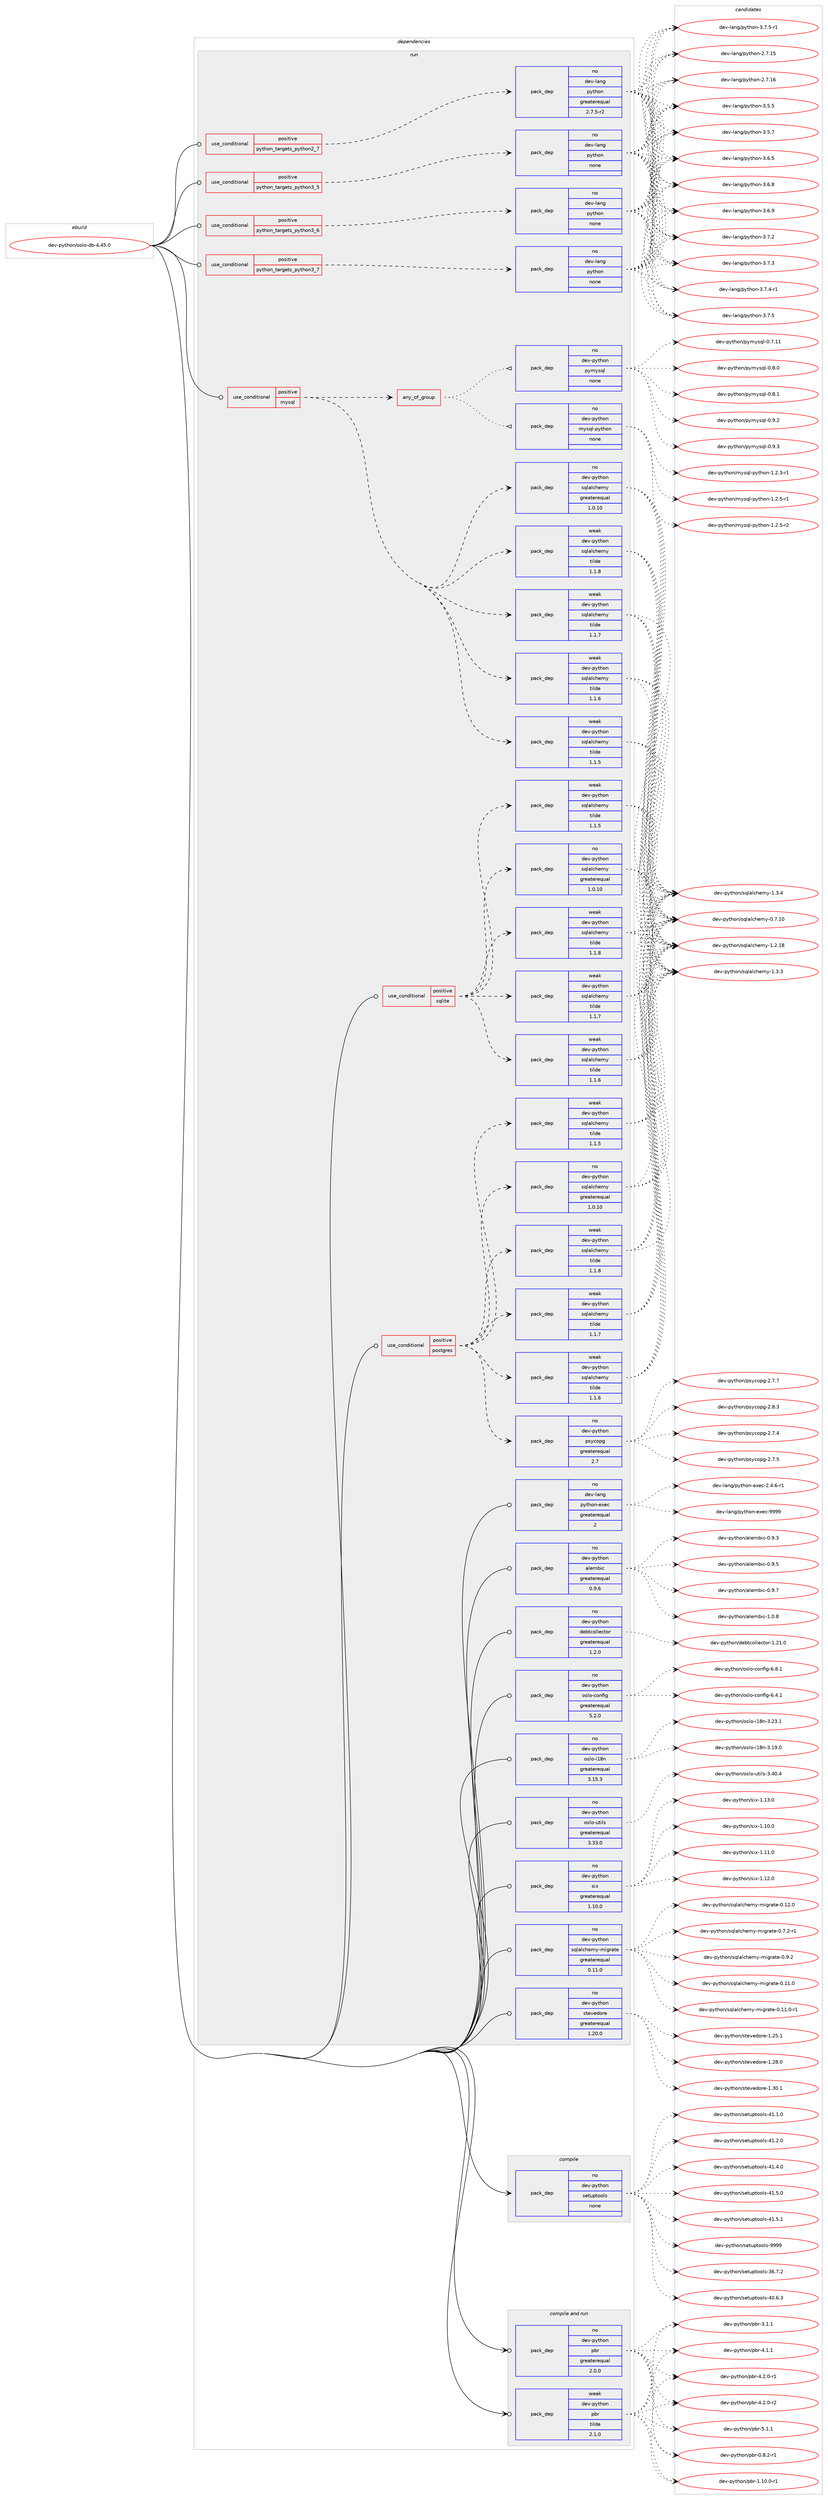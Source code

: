 digraph prolog {

# *************
# Graph options
# *************

newrank=true;
concentrate=true;
compound=true;
graph [rankdir=LR,fontname=Helvetica,fontsize=10,ranksep=1.5];#, ranksep=2.5, nodesep=0.2];
edge  [arrowhead=vee];
node  [fontname=Helvetica,fontsize=10];

# **********
# The ebuild
# **********

subgraph cluster_leftcol {
color=gray;
rank=same;
label=<<i>ebuild</i>>;
id [label="dev-python/oslo-db-4.45.0", color=red, width=4, href="../dev-python/oslo-db-4.45.0.svg"];
}

# ****************
# The dependencies
# ****************

subgraph cluster_midcol {
color=gray;
label=<<i>dependencies</i>>;
subgraph cluster_compile {
fillcolor="#eeeeee";
style=filled;
label=<<i>compile</i>>;
subgraph pack463279 {
dependency618850 [label=<<TABLE BORDER="0" CELLBORDER="1" CELLSPACING="0" CELLPADDING="4" WIDTH="220"><TR><TD ROWSPAN="6" CELLPADDING="30">pack_dep</TD></TR><TR><TD WIDTH="110">no</TD></TR><TR><TD>dev-python</TD></TR><TR><TD>setuptools</TD></TR><TR><TD>none</TD></TR><TR><TD></TD></TR></TABLE>>, shape=none, color=blue];
}
id:e -> dependency618850:w [weight=20,style="solid",arrowhead="vee"];
}
subgraph cluster_compileandrun {
fillcolor="#eeeeee";
style=filled;
label=<<i>compile and run</i>>;
subgraph pack463280 {
dependency618851 [label=<<TABLE BORDER="0" CELLBORDER="1" CELLSPACING="0" CELLPADDING="4" WIDTH="220"><TR><TD ROWSPAN="6" CELLPADDING="30">pack_dep</TD></TR><TR><TD WIDTH="110">no</TD></TR><TR><TD>dev-python</TD></TR><TR><TD>pbr</TD></TR><TR><TD>greaterequal</TD></TR><TR><TD>2.0.0</TD></TR></TABLE>>, shape=none, color=blue];
}
id:e -> dependency618851:w [weight=20,style="solid",arrowhead="odotvee"];
subgraph pack463281 {
dependency618852 [label=<<TABLE BORDER="0" CELLBORDER="1" CELLSPACING="0" CELLPADDING="4" WIDTH="220"><TR><TD ROWSPAN="6" CELLPADDING="30">pack_dep</TD></TR><TR><TD WIDTH="110">weak</TD></TR><TR><TD>dev-python</TD></TR><TR><TD>pbr</TD></TR><TR><TD>tilde</TD></TR><TR><TD>2.1.0</TD></TR></TABLE>>, shape=none, color=blue];
}
id:e -> dependency618852:w [weight=20,style="solid",arrowhead="odotvee"];
}
subgraph cluster_run {
fillcolor="#eeeeee";
style=filled;
label=<<i>run</i>>;
subgraph cond143762 {
dependency618853 [label=<<TABLE BORDER="0" CELLBORDER="1" CELLSPACING="0" CELLPADDING="4"><TR><TD ROWSPAN="3" CELLPADDING="10">use_conditional</TD></TR><TR><TD>positive</TD></TR><TR><TD>mysql</TD></TR></TABLE>>, shape=none, color=red];
subgraph any11436 {
dependency618854 [label=<<TABLE BORDER="0" CELLBORDER="1" CELLSPACING="0" CELLPADDING="4"><TR><TD CELLPADDING="10">any_of_group</TD></TR></TABLE>>, shape=none, color=red];subgraph pack463282 {
dependency618855 [label=<<TABLE BORDER="0" CELLBORDER="1" CELLSPACING="0" CELLPADDING="4" WIDTH="220"><TR><TD ROWSPAN="6" CELLPADDING="30">pack_dep</TD></TR><TR><TD WIDTH="110">no</TD></TR><TR><TD>dev-python</TD></TR><TR><TD>pymysql</TD></TR><TR><TD>none</TD></TR><TR><TD></TD></TR></TABLE>>, shape=none, color=blue];
}
dependency618854:e -> dependency618855:w [weight=20,style="dotted",arrowhead="oinv"];
subgraph pack463283 {
dependency618856 [label=<<TABLE BORDER="0" CELLBORDER="1" CELLSPACING="0" CELLPADDING="4" WIDTH="220"><TR><TD ROWSPAN="6" CELLPADDING="30">pack_dep</TD></TR><TR><TD WIDTH="110">no</TD></TR><TR><TD>dev-python</TD></TR><TR><TD>mysql-python</TD></TR><TR><TD>none</TD></TR><TR><TD></TD></TR></TABLE>>, shape=none, color=blue];
}
dependency618854:e -> dependency618856:w [weight=20,style="dotted",arrowhead="oinv"];
}
dependency618853:e -> dependency618854:w [weight=20,style="dashed",arrowhead="vee"];
subgraph pack463284 {
dependency618857 [label=<<TABLE BORDER="0" CELLBORDER="1" CELLSPACING="0" CELLPADDING="4" WIDTH="220"><TR><TD ROWSPAN="6" CELLPADDING="30">pack_dep</TD></TR><TR><TD WIDTH="110">no</TD></TR><TR><TD>dev-python</TD></TR><TR><TD>sqlalchemy</TD></TR><TR><TD>greaterequal</TD></TR><TR><TD>1.0.10</TD></TR></TABLE>>, shape=none, color=blue];
}
dependency618853:e -> dependency618857:w [weight=20,style="dashed",arrowhead="vee"];
subgraph pack463285 {
dependency618858 [label=<<TABLE BORDER="0" CELLBORDER="1" CELLSPACING="0" CELLPADDING="4" WIDTH="220"><TR><TD ROWSPAN="6" CELLPADDING="30">pack_dep</TD></TR><TR><TD WIDTH="110">weak</TD></TR><TR><TD>dev-python</TD></TR><TR><TD>sqlalchemy</TD></TR><TR><TD>tilde</TD></TR><TR><TD>1.1.5</TD></TR></TABLE>>, shape=none, color=blue];
}
dependency618853:e -> dependency618858:w [weight=20,style="dashed",arrowhead="vee"];
subgraph pack463286 {
dependency618859 [label=<<TABLE BORDER="0" CELLBORDER="1" CELLSPACING="0" CELLPADDING="4" WIDTH="220"><TR><TD ROWSPAN="6" CELLPADDING="30">pack_dep</TD></TR><TR><TD WIDTH="110">weak</TD></TR><TR><TD>dev-python</TD></TR><TR><TD>sqlalchemy</TD></TR><TR><TD>tilde</TD></TR><TR><TD>1.1.6</TD></TR></TABLE>>, shape=none, color=blue];
}
dependency618853:e -> dependency618859:w [weight=20,style="dashed",arrowhead="vee"];
subgraph pack463287 {
dependency618860 [label=<<TABLE BORDER="0" CELLBORDER="1" CELLSPACING="0" CELLPADDING="4" WIDTH="220"><TR><TD ROWSPAN="6" CELLPADDING="30">pack_dep</TD></TR><TR><TD WIDTH="110">weak</TD></TR><TR><TD>dev-python</TD></TR><TR><TD>sqlalchemy</TD></TR><TR><TD>tilde</TD></TR><TR><TD>1.1.7</TD></TR></TABLE>>, shape=none, color=blue];
}
dependency618853:e -> dependency618860:w [weight=20,style="dashed",arrowhead="vee"];
subgraph pack463288 {
dependency618861 [label=<<TABLE BORDER="0" CELLBORDER="1" CELLSPACING="0" CELLPADDING="4" WIDTH="220"><TR><TD ROWSPAN="6" CELLPADDING="30">pack_dep</TD></TR><TR><TD WIDTH="110">weak</TD></TR><TR><TD>dev-python</TD></TR><TR><TD>sqlalchemy</TD></TR><TR><TD>tilde</TD></TR><TR><TD>1.1.8</TD></TR></TABLE>>, shape=none, color=blue];
}
dependency618853:e -> dependency618861:w [weight=20,style="dashed",arrowhead="vee"];
}
id:e -> dependency618853:w [weight=20,style="solid",arrowhead="odot"];
subgraph cond143763 {
dependency618862 [label=<<TABLE BORDER="0" CELLBORDER="1" CELLSPACING="0" CELLPADDING="4"><TR><TD ROWSPAN="3" CELLPADDING="10">use_conditional</TD></TR><TR><TD>positive</TD></TR><TR><TD>postgres</TD></TR></TABLE>>, shape=none, color=red];
subgraph pack463289 {
dependency618863 [label=<<TABLE BORDER="0" CELLBORDER="1" CELLSPACING="0" CELLPADDING="4" WIDTH="220"><TR><TD ROWSPAN="6" CELLPADDING="30">pack_dep</TD></TR><TR><TD WIDTH="110">no</TD></TR><TR><TD>dev-python</TD></TR><TR><TD>psycopg</TD></TR><TR><TD>greaterequal</TD></TR><TR><TD>2.7</TD></TR></TABLE>>, shape=none, color=blue];
}
dependency618862:e -> dependency618863:w [weight=20,style="dashed",arrowhead="vee"];
subgraph pack463290 {
dependency618864 [label=<<TABLE BORDER="0" CELLBORDER="1" CELLSPACING="0" CELLPADDING="4" WIDTH="220"><TR><TD ROWSPAN="6" CELLPADDING="30">pack_dep</TD></TR><TR><TD WIDTH="110">no</TD></TR><TR><TD>dev-python</TD></TR><TR><TD>sqlalchemy</TD></TR><TR><TD>greaterequal</TD></TR><TR><TD>1.0.10</TD></TR></TABLE>>, shape=none, color=blue];
}
dependency618862:e -> dependency618864:w [weight=20,style="dashed",arrowhead="vee"];
subgraph pack463291 {
dependency618865 [label=<<TABLE BORDER="0" CELLBORDER="1" CELLSPACING="0" CELLPADDING="4" WIDTH="220"><TR><TD ROWSPAN="6" CELLPADDING="30">pack_dep</TD></TR><TR><TD WIDTH="110">weak</TD></TR><TR><TD>dev-python</TD></TR><TR><TD>sqlalchemy</TD></TR><TR><TD>tilde</TD></TR><TR><TD>1.1.5</TD></TR></TABLE>>, shape=none, color=blue];
}
dependency618862:e -> dependency618865:w [weight=20,style="dashed",arrowhead="vee"];
subgraph pack463292 {
dependency618866 [label=<<TABLE BORDER="0" CELLBORDER="1" CELLSPACING="0" CELLPADDING="4" WIDTH="220"><TR><TD ROWSPAN="6" CELLPADDING="30">pack_dep</TD></TR><TR><TD WIDTH="110">weak</TD></TR><TR><TD>dev-python</TD></TR><TR><TD>sqlalchemy</TD></TR><TR><TD>tilde</TD></TR><TR><TD>1.1.6</TD></TR></TABLE>>, shape=none, color=blue];
}
dependency618862:e -> dependency618866:w [weight=20,style="dashed",arrowhead="vee"];
subgraph pack463293 {
dependency618867 [label=<<TABLE BORDER="0" CELLBORDER="1" CELLSPACING="0" CELLPADDING="4" WIDTH="220"><TR><TD ROWSPAN="6" CELLPADDING="30">pack_dep</TD></TR><TR><TD WIDTH="110">weak</TD></TR><TR><TD>dev-python</TD></TR><TR><TD>sqlalchemy</TD></TR><TR><TD>tilde</TD></TR><TR><TD>1.1.7</TD></TR></TABLE>>, shape=none, color=blue];
}
dependency618862:e -> dependency618867:w [weight=20,style="dashed",arrowhead="vee"];
subgraph pack463294 {
dependency618868 [label=<<TABLE BORDER="0" CELLBORDER="1" CELLSPACING="0" CELLPADDING="4" WIDTH="220"><TR><TD ROWSPAN="6" CELLPADDING="30">pack_dep</TD></TR><TR><TD WIDTH="110">weak</TD></TR><TR><TD>dev-python</TD></TR><TR><TD>sqlalchemy</TD></TR><TR><TD>tilde</TD></TR><TR><TD>1.1.8</TD></TR></TABLE>>, shape=none, color=blue];
}
dependency618862:e -> dependency618868:w [weight=20,style="dashed",arrowhead="vee"];
}
id:e -> dependency618862:w [weight=20,style="solid",arrowhead="odot"];
subgraph cond143764 {
dependency618869 [label=<<TABLE BORDER="0" CELLBORDER="1" CELLSPACING="0" CELLPADDING="4"><TR><TD ROWSPAN="3" CELLPADDING="10">use_conditional</TD></TR><TR><TD>positive</TD></TR><TR><TD>python_targets_python2_7</TD></TR></TABLE>>, shape=none, color=red];
subgraph pack463295 {
dependency618870 [label=<<TABLE BORDER="0" CELLBORDER="1" CELLSPACING="0" CELLPADDING="4" WIDTH="220"><TR><TD ROWSPAN="6" CELLPADDING="30">pack_dep</TD></TR><TR><TD WIDTH="110">no</TD></TR><TR><TD>dev-lang</TD></TR><TR><TD>python</TD></TR><TR><TD>greaterequal</TD></TR><TR><TD>2.7.5-r2</TD></TR></TABLE>>, shape=none, color=blue];
}
dependency618869:e -> dependency618870:w [weight=20,style="dashed",arrowhead="vee"];
}
id:e -> dependency618869:w [weight=20,style="solid",arrowhead="odot"];
subgraph cond143765 {
dependency618871 [label=<<TABLE BORDER="0" CELLBORDER="1" CELLSPACING="0" CELLPADDING="4"><TR><TD ROWSPAN="3" CELLPADDING="10">use_conditional</TD></TR><TR><TD>positive</TD></TR><TR><TD>python_targets_python3_5</TD></TR></TABLE>>, shape=none, color=red];
subgraph pack463296 {
dependency618872 [label=<<TABLE BORDER="0" CELLBORDER="1" CELLSPACING="0" CELLPADDING="4" WIDTH="220"><TR><TD ROWSPAN="6" CELLPADDING="30">pack_dep</TD></TR><TR><TD WIDTH="110">no</TD></TR><TR><TD>dev-lang</TD></TR><TR><TD>python</TD></TR><TR><TD>none</TD></TR><TR><TD></TD></TR></TABLE>>, shape=none, color=blue];
}
dependency618871:e -> dependency618872:w [weight=20,style="dashed",arrowhead="vee"];
}
id:e -> dependency618871:w [weight=20,style="solid",arrowhead="odot"];
subgraph cond143766 {
dependency618873 [label=<<TABLE BORDER="0" CELLBORDER="1" CELLSPACING="0" CELLPADDING="4"><TR><TD ROWSPAN="3" CELLPADDING="10">use_conditional</TD></TR><TR><TD>positive</TD></TR><TR><TD>python_targets_python3_6</TD></TR></TABLE>>, shape=none, color=red];
subgraph pack463297 {
dependency618874 [label=<<TABLE BORDER="0" CELLBORDER="1" CELLSPACING="0" CELLPADDING="4" WIDTH="220"><TR><TD ROWSPAN="6" CELLPADDING="30">pack_dep</TD></TR><TR><TD WIDTH="110">no</TD></TR><TR><TD>dev-lang</TD></TR><TR><TD>python</TD></TR><TR><TD>none</TD></TR><TR><TD></TD></TR></TABLE>>, shape=none, color=blue];
}
dependency618873:e -> dependency618874:w [weight=20,style="dashed",arrowhead="vee"];
}
id:e -> dependency618873:w [weight=20,style="solid",arrowhead="odot"];
subgraph cond143767 {
dependency618875 [label=<<TABLE BORDER="0" CELLBORDER="1" CELLSPACING="0" CELLPADDING="4"><TR><TD ROWSPAN="3" CELLPADDING="10">use_conditional</TD></TR><TR><TD>positive</TD></TR><TR><TD>python_targets_python3_7</TD></TR></TABLE>>, shape=none, color=red];
subgraph pack463298 {
dependency618876 [label=<<TABLE BORDER="0" CELLBORDER="1" CELLSPACING="0" CELLPADDING="4" WIDTH="220"><TR><TD ROWSPAN="6" CELLPADDING="30">pack_dep</TD></TR><TR><TD WIDTH="110">no</TD></TR><TR><TD>dev-lang</TD></TR><TR><TD>python</TD></TR><TR><TD>none</TD></TR><TR><TD></TD></TR></TABLE>>, shape=none, color=blue];
}
dependency618875:e -> dependency618876:w [weight=20,style="dashed",arrowhead="vee"];
}
id:e -> dependency618875:w [weight=20,style="solid",arrowhead="odot"];
subgraph cond143768 {
dependency618877 [label=<<TABLE BORDER="0" CELLBORDER="1" CELLSPACING="0" CELLPADDING="4"><TR><TD ROWSPAN="3" CELLPADDING="10">use_conditional</TD></TR><TR><TD>positive</TD></TR><TR><TD>sqlite</TD></TR></TABLE>>, shape=none, color=red];
subgraph pack463299 {
dependency618878 [label=<<TABLE BORDER="0" CELLBORDER="1" CELLSPACING="0" CELLPADDING="4" WIDTH="220"><TR><TD ROWSPAN="6" CELLPADDING="30">pack_dep</TD></TR><TR><TD WIDTH="110">no</TD></TR><TR><TD>dev-python</TD></TR><TR><TD>sqlalchemy</TD></TR><TR><TD>greaterequal</TD></TR><TR><TD>1.0.10</TD></TR></TABLE>>, shape=none, color=blue];
}
dependency618877:e -> dependency618878:w [weight=20,style="dashed",arrowhead="vee"];
subgraph pack463300 {
dependency618879 [label=<<TABLE BORDER="0" CELLBORDER="1" CELLSPACING="0" CELLPADDING="4" WIDTH="220"><TR><TD ROWSPAN="6" CELLPADDING="30">pack_dep</TD></TR><TR><TD WIDTH="110">weak</TD></TR><TR><TD>dev-python</TD></TR><TR><TD>sqlalchemy</TD></TR><TR><TD>tilde</TD></TR><TR><TD>1.1.5</TD></TR></TABLE>>, shape=none, color=blue];
}
dependency618877:e -> dependency618879:w [weight=20,style="dashed",arrowhead="vee"];
subgraph pack463301 {
dependency618880 [label=<<TABLE BORDER="0" CELLBORDER="1" CELLSPACING="0" CELLPADDING="4" WIDTH="220"><TR><TD ROWSPAN="6" CELLPADDING="30">pack_dep</TD></TR><TR><TD WIDTH="110">weak</TD></TR><TR><TD>dev-python</TD></TR><TR><TD>sqlalchemy</TD></TR><TR><TD>tilde</TD></TR><TR><TD>1.1.6</TD></TR></TABLE>>, shape=none, color=blue];
}
dependency618877:e -> dependency618880:w [weight=20,style="dashed",arrowhead="vee"];
subgraph pack463302 {
dependency618881 [label=<<TABLE BORDER="0" CELLBORDER="1" CELLSPACING="0" CELLPADDING="4" WIDTH="220"><TR><TD ROWSPAN="6" CELLPADDING="30">pack_dep</TD></TR><TR><TD WIDTH="110">weak</TD></TR><TR><TD>dev-python</TD></TR><TR><TD>sqlalchemy</TD></TR><TR><TD>tilde</TD></TR><TR><TD>1.1.7</TD></TR></TABLE>>, shape=none, color=blue];
}
dependency618877:e -> dependency618881:w [weight=20,style="dashed",arrowhead="vee"];
subgraph pack463303 {
dependency618882 [label=<<TABLE BORDER="0" CELLBORDER="1" CELLSPACING="0" CELLPADDING="4" WIDTH="220"><TR><TD ROWSPAN="6" CELLPADDING="30">pack_dep</TD></TR><TR><TD WIDTH="110">weak</TD></TR><TR><TD>dev-python</TD></TR><TR><TD>sqlalchemy</TD></TR><TR><TD>tilde</TD></TR><TR><TD>1.1.8</TD></TR></TABLE>>, shape=none, color=blue];
}
dependency618877:e -> dependency618882:w [weight=20,style="dashed",arrowhead="vee"];
}
id:e -> dependency618877:w [weight=20,style="solid",arrowhead="odot"];
subgraph pack463304 {
dependency618883 [label=<<TABLE BORDER="0" CELLBORDER="1" CELLSPACING="0" CELLPADDING="4" WIDTH="220"><TR><TD ROWSPAN="6" CELLPADDING="30">pack_dep</TD></TR><TR><TD WIDTH="110">no</TD></TR><TR><TD>dev-lang</TD></TR><TR><TD>python-exec</TD></TR><TR><TD>greaterequal</TD></TR><TR><TD>2</TD></TR></TABLE>>, shape=none, color=blue];
}
id:e -> dependency618883:w [weight=20,style="solid",arrowhead="odot"];
subgraph pack463305 {
dependency618884 [label=<<TABLE BORDER="0" CELLBORDER="1" CELLSPACING="0" CELLPADDING="4" WIDTH="220"><TR><TD ROWSPAN="6" CELLPADDING="30">pack_dep</TD></TR><TR><TD WIDTH="110">no</TD></TR><TR><TD>dev-python</TD></TR><TR><TD>alembic</TD></TR><TR><TD>greaterequal</TD></TR><TR><TD>0.9.6</TD></TR></TABLE>>, shape=none, color=blue];
}
id:e -> dependency618884:w [weight=20,style="solid",arrowhead="odot"];
subgraph pack463306 {
dependency618885 [label=<<TABLE BORDER="0" CELLBORDER="1" CELLSPACING="0" CELLPADDING="4" WIDTH="220"><TR><TD ROWSPAN="6" CELLPADDING="30">pack_dep</TD></TR><TR><TD WIDTH="110">no</TD></TR><TR><TD>dev-python</TD></TR><TR><TD>debtcollector</TD></TR><TR><TD>greaterequal</TD></TR><TR><TD>1.2.0</TD></TR></TABLE>>, shape=none, color=blue];
}
id:e -> dependency618885:w [weight=20,style="solid",arrowhead="odot"];
subgraph pack463307 {
dependency618886 [label=<<TABLE BORDER="0" CELLBORDER="1" CELLSPACING="0" CELLPADDING="4" WIDTH="220"><TR><TD ROWSPAN="6" CELLPADDING="30">pack_dep</TD></TR><TR><TD WIDTH="110">no</TD></TR><TR><TD>dev-python</TD></TR><TR><TD>oslo-config</TD></TR><TR><TD>greaterequal</TD></TR><TR><TD>5.2.0</TD></TR></TABLE>>, shape=none, color=blue];
}
id:e -> dependency618886:w [weight=20,style="solid",arrowhead="odot"];
subgraph pack463308 {
dependency618887 [label=<<TABLE BORDER="0" CELLBORDER="1" CELLSPACING="0" CELLPADDING="4" WIDTH="220"><TR><TD ROWSPAN="6" CELLPADDING="30">pack_dep</TD></TR><TR><TD WIDTH="110">no</TD></TR><TR><TD>dev-python</TD></TR><TR><TD>oslo-i18n</TD></TR><TR><TD>greaterequal</TD></TR><TR><TD>3.15.3</TD></TR></TABLE>>, shape=none, color=blue];
}
id:e -> dependency618887:w [weight=20,style="solid",arrowhead="odot"];
subgraph pack463309 {
dependency618888 [label=<<TABLE BORDER="0" CELLBORDER="1" CELLSPACING="0" CELLPADDING="4" WIDTH="220"><TR><TD ROWSPAN="6" CELLPADDING="30">pack_dep</TD></TR><TR><TD WIDTH="110">no</TD></TR><TR><TD>dev-python</TD></TR><TR><TD>oslo-utils</TD></TR><TR><TD>greaterequal</TD></TR><TR><TD>3.33.0</TD></TR></TABLE>>, shape=none, color=blue];
}
id:e -> dependency618888:w [weight=20,style="solid",arrowhead="odot"];
subgraph pack463310 {
dependency618889 [label=<<TABLE BORDER="0" CELLBORDER="1" CELLSPACING="0" CELLPADDING="4" WIDTH="220"><TR><TD ROWSPAN="6" CELLPADDING="30">pack_dep</TD></TR><TR><TD WIDTH="110">no</TD></TR><TR><TD>dev-python</TD></TR><TR><TD>six</TD></TR><TR><TD>greaterequal</TD></TR><TR><TD>1.10.0</TD></TR></TABLE>>, shape=none, color=blue];
}
id:e -> dependency618889:w [weight=20,style="solid",arrowhead="odot"];
subgraph pack463311 {
dependency618890 [label=<<TABLE BORDER="0" CELLBORDER="1" CELLSPACING="0" CELLPADDING="4" WIDTH="220"><TR><TD ROWSPAN="6" CELLPADDING="30">pack_dep</TD></TR><TR><TD WIDTH="110">no</TD></TR><TR><TD>dev-python</TD></TR><TR><TD>sqlalchemy-migrate</TD></TR><TR><TD>greaterequal</TD></TR><TR><TD>0.11.0</TD></TR></TABLE>>, shape=none, color=blue];
}
id:e -> dependency618890:w [weight=20,style="solid",arrowhead="odot"];
subgraph pack463312 {
dependency618891 [label=<<TABLE BORDER="0" CELLBORDER="1" CELLSPACING="0" CELLPADDING="4" WIDTH="220"><TR><TD ROWSPAN="6" CELLPADDING="30">pack_dep</TD></TR><TR><TD WIDTH="110">no</TD></TR><TR><TD>dev-python</TD></TR><TR><TD>stevedore</TD></TR><TR><TD>greaterequal</TD></TR><TR><TD>1.20.0</TD></TR></TABLE>>, shape=none, color=blue];
}
id:e -> dependency618891:w [weight=20,style="solid",arrowhead="odot"];
}
}

# **************
# The candidates
# **************

subgraph cluster_choices {
rank=same;
color=gray;
label=<<i>candidates</i>>;

subgraph choice463279 {
color=black;
nodesep=1;
choice100101118451121211161041111104711510111611711211611111110811545515446554650 [label="dev-python/setuptools-36.7.2", color=red, width=4,href="../dev-python/setuptools-36.7.2.svg"];
choice100101118451121211161041111104711510111611711211611111110811545524846544651 [label="dev-python/setuptools-40.6.3", color=red, width=4,href="../dev-python/setuptools-40.6.3.svg"];
choice100101118451121211161041111104711510111611711211611111110811545524946494648 [label="dev-python/setuptools-41.1.0", color=red, width=4,href="../dev-python/setuptools-41.1.0.svg"];
choice100101118451121211161041111104711510111611711211611111110811545524946504648 [label="dev-python/setuptools-41.2.0", color=red, width=4,href="../dev-python/setuptools-41.2.0.svg"];
choice100101118451121211161041111104711510111611711211611111110811545524946524648 [label="dev-python/setuptools-41.4.0", color=red, width=4,href="../dev-python/setuptools-41.4.0.svg"];
choice100101118451121211161041111104711510111611711211611111110811545524946534648 [label="dev-python/setuptools-41.5.0", color=red, width=4,href="../dev-python/setuptools-41.5.0.svg"];
choice100101118451121211161041111104711510111611711211611111110811545524946534649 [label="dev-python/setuptools-41.5.1", color=red, width=4,href="../dev-python/setuptools-41.5.1.svg"];
choice10010111845112121116104111110471151011161171121161111111081154557575757 [label="dev-python/setuptools-9999", color=red, width=4,href="../dev-python/setuptools-9999.svg"];
dependency618850:e -> choice100101118451121211161041111104711510111611711211611111110811545515446554650:w [style=dotted,weight="100"];
dependency618850:e -> choice100101118451121211161041111104711510111611711211611111110811545524846544651:w [style=dotted,weight="100"];
dependency618850:e -> choice100101118451121211161041111104711510111611711211611111110811545524946494648:w [style=dotted,weight="100"];
dependency618850:e -> choice100101118451121211161041111104711510111611711211611111110811545524946504648:w [style=dotted,weight="100"];
dependency618850:e -> choice100101118451121211161041111104711510111611711211611111110811545524946524648:w [style=dotted,weight="100"];
dependency618850:e -> choice100101118451121211161041111104711510111611711211611111110811545524946534648:w [style=dotted,weight="100"];
dependency618850:e -> choice100101118451121211161041111104711510111611711211611111110811545524946534649:w [style=dotted,weight="100"];
dependency618850:e -> choice10010111845112121116104111110471151011161171121161111111081154557575757:w [style=dotted,weight="100"];
}
subgraph choice463280 {
color=black;
nodesep=1;
choice1001011184511212111610411111047112981144548465646504511449 [label="dev-python/pbr-0.8.2-r1", color=red, width=4,href="../dev-python/pbr-0.8.2-r1.svg"];
choice100101118451121211161041111104711298114454946494846484511449 [label="dev-python/pbr-1.10.0-r1", color=red, width=4,href="../dev-python/pbr-1.10.0-r1.svg"];
choice100101118451121211161041111104711298114455146494649 [label="dev-python/pbr-3.1.1", color=red, width=4,href="../dev-python/pbr-3.1.1.svg"];
choice100101118451121211161041111104711298114455246494649 [label="dev-python/pbr-4.1.1", color=red, width=4,href="../dev-python/pbr-4.1.1.svg"];
choice1001011184511212111610411111047112981144552465046484511449 [label="dev-python/pbr-4.2.0-r1", color=red, width=4,href="../dev-python/pbr-4.2.0-r1.svg"];
choice1001011184511212111610411111047112981144552465046484511450 [label="dev-python/pbr-4.2.0-r2", color=red, width=4,href="../dev-python/pbr-4.2.0-r2.svg"];
choice100101118451121211161041111104711298114455346494649 [label="dev-python/pbr-5.1.1", color=red, width=4,href="../dev-python/pbr-5.1.1.svg"];
dependency618851:e -> choice1001011184511212111610411111047112981144548465646504511449:w [style=dotted,weight="100"];
dependency618851:e -> choice100101118451121211161041111104711298114454946494846484511449:w [style=dotted,weight="100"];
dependency618851:e -> choice100101118451121211161041111104711298114455146494649:w [style=dotted,weight="100"];
dependency618851:e -> choice100101118451121211161041111104711298114455246494649:w [style=dotted,weight="100"];
dependency618851:e -> choice1001011184511212111610411111047112981144552465046484511449:w [style=dotted,weight="100"];
dependency618851:e -> choice1001011184511212111610411111047112981144552465046484511450:w [style=dotted,weight="100"];
dependency618851:e -> choice100101118451121211161041111104711298114455346494649:w [style=dotted,weight="100"];
}
subgraph choice463281 {
color=black;
nodesep=1;
choice1001011184511212111610411111047112981144548465646504511449 [label="dev-python/pbr-0.8.2-r1", color=red, width=4,href="../dev-python/pbr-0.8.2-r1.svg"];
choice100101118451121211161041111104711298114454946494846484511449 [label="dev-python/pbr-1.10.0-r1", color=red, width=4,href="../dev-python/pbr-1.10.0-r1.svg"];
choice100101118451121211161041111104711298114455146494649 [label="dev-python/pbr-3.1.1", color=red, width=4,href="../dev-python/pbr-3.1.1.svg"];
choice100101118451121211161041111104711298114455246494649 [label="dev-python/pbr-4.1.1", color=red, width=4,href="../dev-python/pbr-4.1.1.svg"];
choice1001011184511212111610411111047112981144552465046484511449 [label="dev-python/pbr-4.2.0-r1", color=red, width=4,href="../dev-python/pbr-4.2.0-r1.svg"];
choice1001011184511212111610411111047112981144552465046484511450 [label="dev-python/pbr-4.2.0-r2", color=red, width=4,href="../dev-python/pbr-4.2.0-r2.svg"];
choice100101118451121211161041111104711298114455346494649 [label="dev-python/pbr-5.1.1", color=red, width=4,href="../dev-python/pbr-5.1.1.svg"];
dependency618852:e -> choice1001011184511212111610411111047112981144548465646504511449:w [style=dotted,weight="100"];
dependency618852:e -> choice100101118451121211161041111104711298114454946494846484511449:w [style=dotted,weight="100"];
dependency618852:e -> choice100101118451121211161041111104711298114455146494649:w [style=dotted,weight="100"];
dependency618852:e -> choice100101118451121211161041111104711298114455246494649:w [style=dotted,weight="100"];
dependency618852:e -> choice1001011184511212111610411111047112981144552465046484511449:w [style=dotted,weight="100"];
dependency618852:e -> choice1001011184511212111610411111047112981144552465046484511450:w [style=dotted,weight="100"];
dependency618852:e -> choice100101118451121211161041111104711298114455346494649:w [style=dotted,weight="100"];
}
subgraph choice463282 {
color=black;
nodesep=1;
choice100101118451121211161041111104711212110912111511310845484655464949 [label="dev-python/pymysql-0.7.11", color=red, width=4,href="../dev-python/pymysql-0.7.11.svg"];
choice1001011184511212111610411111047112121109121115113108454846564648 [label="dev-python/pymysql-0.8.0", color=red, width=4,href="../dev-python/pymysql-0.8.0.svg"];
choice1001011184511212111610411111047112121109121115113108454846564649 [label="dev-python/pymysql-0.8.1", color=red, width=4,href="../dev-python/pymysql-0.8.1.svg"];
choice1001011184511212111610411111047112121109121115113108454846574650 [label="dev-python/pymysql-0.9.2", color=red, width=4,href="../dev-python/pymysql-0.9.2.svg"];
choice1001011184511212111610411111047112121109121115113108454846574651 [label="dev-python/pymysql-0.9.3", color=red, width=4,href="../dev-python/pymysql-0.9.3.svg"];
dependency618855:e -> choice100101118451121211161041111104711212110912111511310845484655464949:w [style=dotted,weight="100"];
dependency618855:e -> choice1001011184511212111610411111047112121109121115113108454846564648:w [style=dotted,weight="100"];
dependency618855:e -> choice1001011184511212111610411111047112121109121115113108454846564649:w [style=dotted,weight="100"];
dependency618855:e -> choice1001011184511212111610411111047112121109121115113108454846574650:w [style=dotted,weight="100"];
dependency618855:e -> choice1001011184511212111610411111047112121109121115113108454846574651:w [style=dotted,weight="100"];
}
subgraph choice463283 {
color=black;
nodesep=1;
choice1001011184511212111610411111047109121115113108451121211161041111104549465046514511449 [label="dev-python/mysql-python-1.2.3-r1", color=red, width=4,href="../dev-python/mysql-python-1.2.3-r1.svg"];
choice1001011184511212111610411111047109121115113108451121211161041111104549465046534511449 [label="dev-python/mysql-python-1.2.5-r1", color=red, width=4,href="../dev-python/mysql-python-1.2.5-r1.svg"];
choice1001011184511212111610411111047109121115113108451121211161041111104549465046534511450 [label="dev-python/mysql-python-1.2.5-r2", color=red, width=4,href="../dev-python/mysql-python-1.2.5-r2.svg"];
dependency618856:e -> choice1001011184511212111610411111047109121115113108451121211161041111104549465046514511449:w [style=dotted,weight="100"];
dependency618856:e -> choice1001011184511212111610411111047109121115113108451121211161041111104549465046534511449:w [style=dotted,weight="100"];
dependency618856:e -> choice1001011184511212111610411111047109121115113108451121211161041111104549465046534511450:w [style=dotted,weight="100"];
}
subgraph choice463284 {
color=black;
nodesep=1;
choice1001011184511212111610411111047115113108971089910410110912145484655464948 [label="dev-python/sqlalchemy-0.7.10", color=red, width=4,href="../dev-python/sqlalchemy-0.7.10.svg"];
choice1001011184511212111610411111047115113108971089910410110912145494650464956 [label="dev-python/sqlalchemy-1.2.18", color=red, width=4,href="../dev-python/sqlalchemy-1.2.18.svg"];
choice10010111845112121116104111110471151131089710899104101109121454946514651 [label="dev-python/sqlalchemy-1.3.3", color=red, width=4,href="../dev-python/sqlalchemy-1.3.3.svg"];
choice10010111845112121116104111110471151131089710899104101109121454946514652 [label="dev-python/sqlalchemy-1.3.4", color=red, width=4,href="../dev-python/sqlalchemy-1.3.4.svg"];
dependency618857:e -> choice1001011184511212111610411111047115113108971089910410110912145484655464948:w [style=dotted,weight="100"];
dependency618857:e -> choice1001011184511212111610411111047115113108971089910410110912145494650464956:w [style=dotted,weight="100"];
dependency618857:e -> choice10010111845112121116104111110471151131089710899104101109121454946514651:w [style=dotted,weight="100"];
dependency618857:e -> choice10010111845112121116104111110471151131089710899104101109121454946514652:w [style=dotted,weight="100"];
}
subgraph choice463285 {
color=black;
nodesep=1;
choice1001011184511212111610411111047115113108971089910410110912145484655464948 [label="dev-python/sqlalchemy-0.7.10", color=red, width=4,href="../dev-python/sqlalchemy-0.7.10.svg"];
choice1001011184511212111610411111047115113108971089910410110912145494650464956 [label="dev-python/sqlalchemy-1.2.18", color=red, width=4,href="../dev-python/sqlalchemy-1.2.18.svg"];
choice10010111845112121116104111110471151131089710899104101109121454946514651 [label="dev-python/sqlalchemy-1.3.3", color=red, width=4,href="../dev-python/sqlalchemy-1.3.3.svg"];
choice10010111845112121116104111110471151131089710899104101109121454946514652 [label="dev-python/sqlalchemy-1.3.4", color=red, width=4,href="../dev-python/sqlalchemy-1.3.4.svg"];
dependency618858:e -> choice1001011184511212111610411111047115113108971089910410110912145484655464948:w [style=dotted,weight="100"];
dependency618858:e -> choice1001011184511212111610411111047115113108971089910410110912145494650464956:w [style=dotted,weight="100"];
dependency618858:e -> choice10010111845112121116104111110471151131089710899104101109121454946514651:w [style=dotted,weight="100"];
dependency618858:e -> choice10010111845112121116104111110471151131089710899104101109121454946514652:w [style=dotted,weight="100"];
}
subgraph choice463286 {
color=black;
nodesep=1;
choice1001011184511212111610411111047115113108971089910410110912145484655464948 [label="dev-python/sqlalchemy-0.7.10", color=red, width=4,href="../dev-python/sqlalchemy-0.7.10.svg"];
choice1001011184511212111610411111047115113108971089910410110912145494650464956 [label="dev-python/sqlalchemy-1.2.18", color=red, width=4,href="../dev-python/sqlalchemy-1.2.18.svg"];
choice10010111845112121116104111110471151131089710899104101109121454946514651 [label="dev-python/sqlalchemy-1.3.3", color=red, width=4,href="../dev-python/sqlalchemy-1.3.3.svg"];
choice10010111845112121116104111110471151131089710899104101109121454946514652 [label="dev-python/sqlalchemy-1.3.4", color=red, width=4,href="../dev-python/sqlalchemy-1.3.4.svg"];
dependency618859:e -> choice1001011184511212111610411111047115113108971089910410110912145484655464948:w [style=dotted,weight="100"];
dependency618859:e -> choice1001011184511212111610411111047115113108971089910410110912145494650464956:w [style=dotted,weight="100"];
dependency618859:e -> choice10010111845112121116104111110471151131089710899104101109121454946514651:w [style=dotted,weight="100"];
dependency618859:e -> choice10010111845112121116104111110471151131089710899104101109121454946514652:w [style=dotted,weight="100"];
}
subgraph choice463287 {
color=black;
nodesep=1;
choice1001011184511212111610411111047115113108971089910410110912145484655464948 [label="dev-python/sqlalchemy-0.7.10", color=red, width=4,href="../dev-python/sqlalchemy-0.7.10.svg"];
choice1001011184511212111610411111047115113108971089910410110912145494650464956 [label="dev-python/sqlalchemy-1.2.18", color=red, width=4,href="../dev-python/sqlalchemy-1.2.18.svg"];
choice10010111845112121116104111110471151131089710899104101109121454946514651 [label="dev-python/sqlalchemy-1.3.3", color=red, width=4,href="../dev-python/sqlalchemy-1.3.3.svg"];
choice10010111845112121116104111110471151131089710899104101109121454946514652 [label="dev-python/sqlalchemy-1.3.4", color=red, width=4,href="../dev-python/sqlalchemy-1.3.4.svg"];
dependency618860:e -> choice1001011184511212111610411111047115113108971089910410110912145484655464948:w [style=dotted,weight="100"];
dependency618860:e -> choice1001011184511212111610411111047115113108971089910410110912145494650464956:w [style=dotted,weight="100"];
dependency618860:e -> choice10010111845112121116104111110471151131089710899104101109121454946514651:w [style=dotted,weight="100"];
dependency618860:e -> choice10010111845112121116104111110471151131089710899104101109121454946514652:w [style=dotted,weight="100"];
}
subgraph choice463288 {
color=black;
nodesep=1;
choice1001011184511212111610411111047115113108971089910410110912145484655464948 [label="dev-python/sqlalchemy-0.7.10", color=red, width=4,href="../dev-python/sqlalchemy-0.7.10.svg"];
choice1001011184511212111610411111047115113108971089910410110912145494650464956 [label="dev-python/sqlalchemy-1.2.18", color=red, width=4,href="../dev-python/sqlalchemy-1.2.18.svg"];
choice10010111845112121116104111110471151131089710899104101109121454946514651 [label="dev-python/sqlalchemy-1.3.3", color=red, width=4,href="../dev-python/sqlalchemy-1.3.3.svg"];
choice10010111845112121116104111110471151131089710899104101109121454946514652 [label="dev-python/sqlalchemy-1.3.4", color=red, width=4,href="../dev-python/sqlalchemy-1.3.4.svg"];
dependency618861:e -> choice1001011184511212111610411111047115113108971089910410110912145484655464948:w [style=dotted,weight="100"];
dependency618861:e -> choice1001011184511212111610411111047115113108971089910410110912145494650464956:w [style=dotted,weight="100"];
dependency618861:e -> choice10010111845112121116104111110471151131089710899104101109121454946514651:w [style=dotted,weight="100"];
dependency618861:e -> choice10010111845112121116104111110471151131089710899104101109121454946514652:w [style=dotted,weight="100"];
}
subgraph choice463289 {
color=black;
nodesep=1;
choice100101118451121211161041111104711211512199111112103455046554652 [label="dev-python/psycopg-2.7.4", color=red, width=4,href="../dev-python/psycopg-2.7.4.svg"];
choice100101118451121211161041111104711211512199111112103455046554653 [label="dev-python/psycopg-2.7.5", color=red, width=4,href="../dev-python/psycopg-2.7.5.svg"];
choice100101118451121211161041111104711211512199111112103455046554655 [label="dev-python/psycopg-2.7.7", color=red, width=4,href="../dev-python/psycopg-2.7.7.svg"];
choice100101118451121211161041111104711211512199111112103455046564651 [label="dev-python/psycopg-2.8.3", color=red, width=4,href="../dev-python/psycopg-2.8.3.svg"];
dependency618863:e -> choice100101118451121211161041111104711211512199111112103455046554652:w [style=dotted,weight="100"];
dependency618863:e -> choice100101118451121211161041111104711211512199111112103455046554653:w [style=dotted,weight="100"];
dependency618863:e -> choice100101118451121211161041111104711211512199111112103455046554655:w [style=dotted,weight="100"];
dependency618863:e -> choice100101118451121211161041111104711211512199111112103455046564651:w [style=dotted,weight="100"];
}
subgraph choice463290 {
color=black;
nodesep=1;
choice1001011184511212111610411111047115113108971089910410110912145484655464948 [label="dev-python/sqlalchemy-0.7.10", color=red, width=4,href="../dev-python/sqlalchemy-0.7.10.svg"];
choice1001011184511212111610411111047115113108971089910410110912145494650464956 [label="dev-python/sqlalchemy-1.2.18", color=red, width=4,href="../dev-python/sqlalchemy-1.2.18.svg"];
choice10010111845112121116104111110471151131089710899104101109121454946514651 [label="dev-python/sqlalchemy-1.3.3", color=red, width=4,href="../dev-python/sqlalchemy-1.3.3.svg"];
choice10010111845112121116104111110471151131089710899104101109121454946514652 [label="dev-python/sqlalchemy-1.3.4", color=red, width=4,href="../dev-python/sqlalchemy-1.3.4.svg"];
dependency618864:e -> choice1001011184511212111610411111047115113108971089910410110912145484655464948:w [style=dotted,weight="100"];
dependency618864:e -> choice1001011184511212111610411111047115113108971089910410110912145494650464956:w [style=dotted,weight="100"];
dependency618864:e -> choice10010111845112121116104111110471151131089710899104101109121454946514651:w [style=dotted,weight="100"];
dependency618864:e -> choice10010111845112121116104111110471151131089710899104101109121454946514652:w [style=dotted,weight="100"];
}
subgraph choice463291 {
color=black;
nodesep=1;
choice1001011184511212111610411111047115113108971089910410110912145484655464948 [label="dev-python/sqlalchemy-0.7.10", color=red, width=4,href="../dev-python/sqlalchemy-0.7.10.svg"];
choice1001011184511212111610411111047115113108971089910410110912145494650464956 [label="dev-python/sqlalchemy-1.2.18", color=red, width=4,href="../dev-python/sqlalchemy-1.2.18.svg"];
choice10010111845112121116104111110471151131089710899104101109121454946514651 [label="dev-python/sqlalchemy-1.3.3", color=red, width=4,href="../dev-python/sqlalchemy-1.3.3.svg"];
choice10010111845112121116104111110471151131089710899104101109121454946514652 [label="dev-python/sqlalchemy-1.3.4", color=red, width=4,href="../dev-python/sqlalchemy-1.3.4.svg"];
dependency618865:e -> choice1001011184511212111610411111047115113108971089910410110912145484655464948:w [style=dotted,weight="100"];
dependency618865:e -> choice1001011184511212111610411111047115113108971089910410110912145494650464956:w [style=dotted,weight="100"];
dependency618865:e -> choice10010111845112121116104111110471151131089710899104101109121454946514651:w [style=dotted,weight="100"];
dependency618865:e -> choice10010111845112121116104111110471151131089710899104101109121454946514652:w [style=dotted,weight="100"];
}
subgraph choice463292 {
color=black;
nodesep=1;
choice1001011184511212111610411111047115113108971089910410110912145484655464948 [label="dev-python/sqlalchemy-0.7.10", color=red, width=4,href="../dev-python/sqlalchemy-0.7.10.svg"];
choice1001011184511212111610411111047115113108971089910410110912145494650464956 [label="dev-python/sqlalchemy-1.2.18", color=red, width=4,href="../dev-python/sqlalchemy-1.2.18.svg"];
choice10010111845112121116104111110471151131089710899104101109121454946514651 [label="dev-python/sqlalchemy-1.3.3", color=red, width=4,href="../dev-python/sqlalchemy-1.3.3.svg"];
choice10010111845112121116104111110471151131089710899104101109121454946514652 [label="dev-python/sqlalchemy-1.3.4", color=red, width=4,href="../dev-python/sqlalchemy-1.3.4.svg"];
dependency618866:e -> choice1001011184511212111610411111047115113108971089910410110912145484655464948:w [style=dotted,weight="100"];
dependency618866:e -> choice1001011184511212111610411111047115113108971089910410110912145494650464956:w [style=dotted,weight="100"];
dependency618866:e -> choice10010111845112121116104111110471151131089710899104101109121454946514651:w [style=dotted,weight="100"];
dependency618866:e -> choice10010111845112121116104111110471151131089710899104101109121454946514652:w [style=dotted,weight="100"];
}
subgraph choice463293 {
color=black;
nodesep=1;
choice1001011184511212111610411111047115113108971089910410110912145484655464948 [label="dev-python/sqlalchemy-0.7.10", color=red, width=4,href="../dev-python/sqlalchemy-0.7.10.svg"];
choice1001011184511212111610411111047115113108971089910410110912145494650464956 [label="dev-python/sqlalchemy-1.2.18", color=red, width=4,href="../dev-python/sqlalchemy-1.2.18.svg"];
choice10010111845112121116104111110471151131089710899104101109121454946514651 [label="dev-python/sqlalchemy-1.3.3", color=red, width=4,href="../dev-python/sqlalchemy-1.3.3.svg"];
choice10010111845112121116104111110471151131089710899104101109121454946514652 [label="dev-python/sqlalchemy-1.3.4", color=red, width=4,href="../dev-python/sqlalchemy-1.3.4.svg"];
dependency618867:e -> choice1001011184511212111610411111047115113108971089910410110912145484655464948:w [style=dotted,weight="100"];
dependency618867:e -> choice1001011184511212111610411111047115113108971089910410110912145494650464956:w [style=dotted,weight="100"];
dependency618867:e -> choice10010111845112121116104111110471151131089710899104101109121454946514651:w [style=dotted,weight="100"];
dependency618867:e -> choice10010111845112121116104111110471151131089710899104101109121454946514652:w [style=dotted,weight="100"];
}
subgraph choice463294 {
color=black;
nodesep=1;
choice1001011184511212111610411111047115113108971089910410110912145484655464948 [label="dev-python/sqlalchemy-0.7.10", color=red, width=4,href="../dev-python/sqlalchemy-0.7.10.svg"];
choice1001011184511212111610411111047115113108971089910410110912145494650464956 [label="dev-python/sqlalchemy-1.2.18", color=red, width=4,href="../dev-python/sqlalchemy-1.2.18.svg"];
choice10010111845112121116104111110471151131089710899104101109121454946514651 [label="dev-python/sqlalchemy-1.3.3", color=red, width=4,href="../dev-python/sqlalchemy-1.3.3.svg"];
choice10010111845112121116104111110471151131089710899104101109121454946514652 [label="dev-python/sqlalchemy-1.3.4", color=red, width=4,href="../dev-python/sqlalchemy-1.3.4.svg"];
dependency618868:e -> choice1001011184511212111610411111047115113108971089910410110912145484655464948:w [style=dotted,weight="100"];
dependency618868:e -> choice1001011184511212111610411111047115113108971089910410110912145494650464956:w [style=dotted,weight="100"];
dependency618868:e -> choice10010111845112121116104111110471151131089710899104101109121454946514651:w [style=dotted,weight="100"];
dependency618868:e -> choice10010111845112121116104111110471151131089710899104101109121454946514652:w [style=dotted,weight="100"];
}
subgraph choice463295 {
color=black;
nodesep=1;
choice10010111845108971101034711212111610411111045504655464953 [label="dev-lang/python-2.7.15", color=red, width=4,href="../dev-lang/python-2.7.15.svg"];
choice10010111845108971101034711212111610411111045504655464954 [label="dev-lang/python-2.7.16", color=red, width=4,href="../dev-lang/python-2.7.16.svg"];
choice100101118451089711010347112121116104111110455146534653 [label="dev-lang/python-3.5.5", color=red, width=4,href="../dev-lang/python-3.5.5.svg"];
choice100101118451089711010347112121116104111110455146534655 [label="dev-lang/python-3.5.7", color=red, width=4,href="../dev-lang/python-3.5.7.svg"];
choice100101118451089711010347112121116104111110455146544653 [label="dev-lang/python-3.6.5", color=red, width=4,href="../dev-lang/python-3.6.5.svg"];
choice100101118451089711010347112121116104111110455146544656 [label="dev-lang/python-3.6.8", color=red, width=4,href="../dev-lang/python-3.6.8.svg"];
choice100101118451089711010347112121116104111110455146544657 [label="dev-lang/python-3.6.9", color=red, width=4,href="../dev-lang/python-3.6.9.svg"];
choice100101118451089711010347112121116104111110455146554650 [label="dev-lang/python-3.7.2", color=red, width=4,href="../dev-lang/python-3.7.2.svg"];
choice100101118451089711010347112121116104111110455146554651 [label="dev-lang/python-3.7.3", color=red, width=4,href="../dev-lang/python-3.7.3.svg"];
choice1001011184510897110103471121211161041111104551465546524511449 [label="dev-lang/python-3.7.4-r1", color=red, width=4,href="../dev-lang/python-3.7.4-r1.svg"];
choice100101118451089711010347112121116104111110455146554653 [label="dev-lang/python-3.7.5", color=red, width=4,href="../dev-lang/python-3.7.5.svg"];
choice1001011184510897110103471121211161041111104551465546534511449 [label="dev-lang/python-3.7.5-r1", color=red, width=4,href="../dev-lang/python-3.7.5-r1.svg"];
dependency618870:e -> choice10010111845108971101034711212111610411111045504655464953:w [style=dotted,weight="100"];
dependency618870:e -> choice10010111845108971101034711212111610411111045504655464954:w [style=dotted,weight="100"];
dependency618870:e -> choice100101118451089711010347112121116104111110455146534653:w [style=dotted,weight="100"];
dependency618870:e -> choice100101118451089711010347112121116104111110455146534655:w [style=dotted,weight="100"];
dependency618870:e -> choice100101118451089711010347112121116104111110455146544653:w [style=dotted,weight="100"];
dependency618870:e -> choice100101118451089711010347112121116104111110455146544656:w [style=dotted,weight="100"];
dependency618870:e -> choice100101118451089711010347112121116104111110455146544657:w [style=dotted,weight="100"];
dependency618870:e -> choice100101118451089711010347112121116104111110455146554650:w [style=dotted,weight="100"];
dependency618870:e -> choice100101118451089711010347112121116104111110455146554651:w [style=dotted,weight="100"];
dependency618870:e -> choice1001011184510897110103471121211161041111104551465546524511449:w [style=dotted,weight="100"];
dependency618870:e -> choice100101118451089711010347112121116104111110455146554653:w [style=dotted,weight="100"];
dependency618870:e -> choice1001011184510897110103471121211161041111104551465546534511449:w [style=dotted,weight="100"];
}
subgraph choice463296 {
color=black;
nodesep=1;
choice10010111845108971101034711212111610411111045504655464953 [label="dev-lang/python-2.7.15", color=red, width=4,href="../dev-lang/python-2.7.15.svg"];
choice10010111845108971101034711212111610411111045504655464954 [label="dev-lang/python-2.7.16", color=red, width=4,href="../dev-lang/python-2.7.16.svg"];
choice100101118451089711010347112121116104111110455146534653 [label="dev-lang/python-3.5.5", color=red, width=4,href="../dev-lang/python-3.5.5.svg"];
choice100101118451089711010347112121116104111110455146534655 [label="dev-lang/python-3.5.7", color=red, width=4,href="../dev-lang/python-3.5.7.svg"];
choice100101118451089711010347112121116104111110455146544653 [label="dev-lang/python-3.6.5", color=red, width=4,href="../dev-lang/python-3.6.5.svg"];
choice100101118451089711010347112121116104111110455146544656 [label="dev-lang/python-3.6.8", color=red, width=4,href="../dev-lang/python-3.6.8.svg"];
choice100101118451089711010347112121116104111110455146544657 [label="dev-lang/python-3.6.9", color=red, width=4,href="../dev-lang/python-3.6.9.svg"];
choice100101118451089711010347112121116104111110455146554650 [label="dev-lang/python-3.7.2", color=red, width=4,href="../dev-lang/python-3.7.2.svg"];
choice100101118451089711010347112121116104111110455146554651 [label="dev-lang/python-3.7.3", color=red, width=4,href="../dev-lang/python-3.7.3.svg"];
choice1001011184510897110103471121211161041111104551465546524511449 [label="dev-lang/python-3.7.4-r1", color=red, width=4,href="../dev-lang/python-3.7.4-r1.svg"];
choice100101118451089711010347112121116104111110455146554653 [label="dev-lang/python-3.7.5", color=red, width=4,href="../dev-lang/python-3.7.5.svg"];
choice1001011184510897110103471121211161041111104551465546534511449 [label="dev-lang/python-3.7.5-r1", color=red, width=4,href="../dev-lang/python-3.7.5-r1.svg"];
dependency618872:e -> choice10010111845108971101034711212111610411111045504655464953:w [style=dotted,weight="100"];
dependency618872:e -> choice10010111845108971101034711212111610411111045504655464954:w [style=dotted,weight="100"];
dependency618872:e -> choice100101118451089711010347112121116104111110455146534653:w [style=dotted,weight="100"];
dependency618872:e -> choice100101118451089711010347112121116104111110455146534655:w [style=dotted,weight="100"];
dependency618872:e -> choice100101118451089711010347112121116104111110455146544653:w [style=dotted,weight="100"];
dependency618872:e -> choice100101118451089711010347112121116104111110455146544656:w [style=dotted,weight="100"];
dependency618872:e -> choice100101118451089711010347112121116104111110455146544657:w [style=dotted,weight="100"];
dependency618872:e -> choice100101118451089711010347112121116104111110455146554650:w [style=dotted,weight="100"];
dependency618872:e -> choice100101118451089711010347112121116104111110455146554651:w [style=dotted,weight="100"];
dependency618872:e -> choice1001011184510897110103471121211161041111104551465546524511449:w [style=dotted,weight="100"];
dependency618872:e -> choice100101118451089711010347112121116104111110455146554653:w [style=dotted,weight="100"];
dependency618872:e -> choice1001011184510897110103471121211161041111104551465546534511449:w [style=dotted,weight="100"];
}
subgraph choice463297 {
color=black;
nodesep=1;
choice10010111845108971101034711212111610411111045504655464953 [label="dev-lang/python-2.7.15", color=red, width=4,href="../dev-lang/python-2.7.15.svg"];
choice10010111845108971101034711212111610411111045504655464954 [label="dev-lang/python-2.7.16", color=red, width=4,href="../dev-lang/python-2.7.16.svg"];
choice100101118451089711010347112121116104111110455146534653 [label="dev-lang/python-3.5.5", color=red, width=4,href="../dev-lang/python-3.5.5.svg"];
choice100101118451089711010347112121116104111110455146534655 [label="dev-lang/python-3.5.7", color=red, width=4,href="../dev-lang/python-3.5.7.svg"];
choice100101118451089711010347112121116104111110455146544653 [label="dev-lang/python-3.6.5", color=red, width=4,href="../dev-lang/python-3.6.5.svg"];
choice100101118451089711010347112121116104111110455146544656 [label="dev-lang/python-3.6.8", color=red, width=4,href="../dev-lang/python-3.6.8.svg"];
choice100101118451089711010347112121116104111110455146544657 [label="dev-lang/python-3.6.9", color=red, width=4,href="../dev-lang/python-3.6.9.svg"];
choice100101118451089711010347112121116104111110455146554650 [label="dev-lang/python-3.7.2", color=red, width=4,href="../dev-lang/python-3.7.2.svg"];
choice100101118451089711010347112121116104111110455146554651 [label="dev-lang/python-3.7.3", color=red, width=4,href="../dev-lang/python-3.7.3.svg"];
choice1001011184510897110103471121211161041111104551465546524511449 [label="dev-lang/python-3.7.4-r1", color=red, width=4,href="../dev-lang/python-3.7.4-r1.svg"];
choice100101118451089711010347112121116104111110455146554653 [label="dev-lang/python-3.7.5", color=red, width=4,href="../dev-lang/python-3.7.5.svg"];
choice1001011184510897110103471121211161041111104551465546534511449 [label="dev-lang/python-3.7.5-r1", color=red, width=4,href="../dev-lang/python-3.7.5-r1.svg"];
dependency618874:e -> choice10010111845108971101034711212111610411111045504655464953:w [style=dotted,weight="100"];
dependency618874:e -> choice10010111845108971101034711212111610411111045504655464954:w [style=dotted,weight="100"];
dependency618874:e -> choice100101118451089711010347112121116104111110455146534653:w [style=dotted,weight="100"];
dependency618874:e -> choice100101118451089711010347112121116104111110455146534655:w [style=dotted,weight="100"];
dependency618874:e -> choice100101118451089711010347112121116104111110455146544653:w [style=dotted,weight="100"];
dependency618874:e -> choice100101118451089711010347112121116104111110455146544656:w [style=dotted,weight="100"];
dependency618874:e -> choice100101118451089711010347112121116104111110455146544657:w [style=dotted,weight="100"];
dependency618874:e -> choice100101118451089711010347112121116104111110455146554650:w [style=dotted,weight="100"];
dependency618874:e -> choice100101118451089711010347112121116104111110455146554651:w [style=dotted,weight="100"];
dependency618874:e -> choice1001011184510897110103471121211161041111104551465546524511449:w [style=dotted,weight="100"];
dependency618874:e -> choice100101118451089711010347112121116104111110455146554653:w [style=dotted,weight="100"];
dependency618874:e -> choice1001011184510897110103471121211161041111104551465546534511449:w [style=dotted,weight="100"];
}
subgraph choice463298 {
color=black;
nodesep=1;
choice10010111845108971101034711212111610411111045504655464953 [label="dev-lang/python-2.7.15", color=red, width=4,href="../dev-lang/python-2.7.15.svg"];
choice10010111845108971101034711212111610411111045504655464954 [label="dev-lang/python-2.7.16", color=red, width=4,href="../dev-lang/python-2.7.16.svg"];
choice100101118451089711010347112121116104111110455146534653 [label="dev-lang/python-3.5.5", color=red, width=4,href="../dev-lang/python-3.5.5.svg"];
choice100101118451089711010347112121116104111110455146534655 [label="dev-lang/python-3.5.7", color=red, width=4,href="../dev-lang/python-3.5.7.svg"];
choice100101118451089711010347112121116104111110455146544653 [label="dev-lang/python-3.6.5", color=red, width=4,href="../dev-lang/python-3.6.5.svg"];
choice100101118451089711010347112121116104111110455146544656 [label="dev-lang/python-3.6.8", color=red, width=4,href="../dev-lang/python-3.6.8.svg"];
choice100101118451089711010347112121116104111110455146544657 [label="dev-lang/python-3.6.9", color=red, width=4,href="../dev-lang/python-3.6.9.svg"];
choice100101118451089711010347112121116104111110455146554650 [label="dev-lang/python-3.7.2", color=red, width=4,href="../dev-lang/python-3.7.2.svg"];
choice100101118451089711010347112121116104111110455146554651 [label="dev-lang/python-3.7.3", color=red, width=4,href="../dev-lang/python-3.7.3.svg"];
choice1001011184510897110103471121211161041111104551465546524511449 [label="dev-lang/python-3.7.4-r1", color=red, width=4,href="../dev-lang/python-3.7.4-r1.svg"];
choice100101118451089711010347112121116104111110455146554653 [label="dev-lang/python-3.7.5", color=red, width=4,href="../dev-lang/python-3.7.5.svg"];
choice1001011184510897110103471121211161041111104551465546534511449 [label="dev-lang/python-3.7.5-r1", color=red, width=4,href="../dev-lang/python-3.7.5-r1.svg"];
dependency618876:e -> choice10010111845108971101034711212111610411111045504655464953:w [style=dotted,weight="100"];
dependency618876:e -> choice10010111845108971101034711212111610411111045504655464954:w [style=dotted,weight="100"];
dependency618876:e -> choice100101118451089711010347112121116104111110455146534653:w [style=dotted,weight="100"];
dependency618876:e -> choice100101118451089711010347112121116104111110455146534655:w [style=dotted,weight="100"];
dependency618876:e -> choice100101118451089711010347112121116104111110455146544653:w [style=dotted,weight="100"];
dependency618876:e -> choice100101118451089711010347112121116104111110455146544656:w [style=dotted,weight="100"];
dependency618876:e -> choice100101118451089711010347112121116104111110455146544657:w [style=dotted,weight="100"];
dependency618876:e -> choice100101118451089711010347112121116104111110455146554650:w [style=dotted,weight="100"];
dependency618876:e -> choice100101118451089711010347112121116104111110455146554651:w [style=dotted,weight="100"];
dependency618876:e -> choice1001011184510897110103471121211161041111104551465546524511449:w [style=dotted,weight="100"];
dependency618876:e -> choice100101118451089711010347112121116104111110455146554653:w [style=dotted,weight="100"];
dependency618876:e -> choice1001011184510897110103471121211161041111104551465546534511449:w [style=dotted,weight="100"];
}
subgraph choice463299 {
color=black;
nodesep=1;
choice1001011184511212111610411111047115113108971089910410110912145484655464948 [label="dev-python/sqlalchemy-0.7.10", color=red, width=4,href="../dev-python/sqlalchemy-0.7.10.svg"];
choice1001011184511212111610411111047115113108971089910410110912145494650464956 [label="dev-python/sqlalchemy-1.2.18", color=red, width=4,href="../dev-python/sqlalchemy-1.2.18.svg"];
choice10010111845112121116104111110471151131089710899104101109121454946514651 [label="dev-python/sqlalchemy-1.3.3", color=red, width=4,href="../dev-python/sqlalchemy-1.3.3.svg"];
choice10010111845112121116104111110471151131089710899104101109121454946514652 [label="dev-python/sqlalchemy-1.3.4", color=red, width=4,href="../dev-python/sqlalchemy-1.3.4.svg"];
dependency618878:e -> choice1001011184511212111610411111047115113108971089910410110912145484655464948:w [style=dotted,weight="100"];
dependency618878:e -> choice1001011184511212111610411111047115113108971089910410110912145494650464956:w [style=dotted,weight="100"];
dependency618878:e -> choice10010111845112121116104111110471151131089710899104101109121454946514651:w [style=dotted,weight="100"];
dependency618878:e -> choice10010111845112121116104111110471151131089710899104101109121454946514652:w [style=dotted,weight="100"];
}
subgraph choice463300 {
color=black;
nodesep=1;
choice1001011184511212111610411111047115113108971089910410110912145484655464948 [label="dev-python/sqlalchemy-0.7.10", color=red, width=4,href="../dev-python/sqlalchemy-0.7.10.svg"];
choice1001011184511212111610411111047115113108971089910410110912145494650464956 [label="dev-python/sqlalchemy-1.2.18", color=red, width=4,href="../dev-python/sqlalchemy-1.2.18.svg"];
choice10010111845112121116104111110471151131089710899104101109121454946514651 [label="dev-python/sqlalchemy-1.3.3", color=red, width=4,href="../dev-python/sqlalchemy-1.3.3.svg"];
choice10010111845112121116104111110471151131089710899104101109121454946514652 [label="dev-python/sqlalchemy-1.3.4", color=red, width=4,href="../dev-python/sqlalchemy-1.3.4.svg"];
dependency618879:e -> choice1001011184511212111610411111047115113108971089910410110912145484655464948:w [style=dotted,weight="100"];
dependency618879:e -> choice1001011184511212111610411111047115113108971089910410110912145494650464956:w [style=dotted,weight="100"];
dependency618879:e -> choice10010111845112121116104111110471151131089710899104101109121454946514651:w [style=dotted,weight="100"];
dependency618879:e -> choice10010111845112121116104111110471151131089710899104101109121454946514652:w [style=dotted,weight="100"];
}
subgraph choice463301 {
color=black;
nodesep=1;
choice1001011184511212111610411111047115113108971089910410110912145484655464948 [label="dev-python/sqlalchemy-0.7.10", color=red, width=4,href="../dev-python/sqlalchemy-0.7.10.svg"];
choice1001011184511212111610411111047115113108971089910410110912145494650464956 [label="dev-python/sqlalchemy-1.2.18", color=red, width=4,href="../dev-python/sqlalchemy-1.2.18.svg"];
choice10010111845112121116104111110471151131089710899104101109121454946514651 [label="dev-python/sqlalchemy-1.3.3", color=red, width=4,href="../dev-python/sqlalchemy-1.3.3.svg"];
choice10010111845112121116104111110471151131089710899104101109121454946514652 [label="dev-python/sqlalchemy-1.3.4", color=red, width=4,href="../dev-python/sqlalchemy-1.3.4.svg"];
dependency618880:e -> choice1001011184511212111610411111047115113108971089910410110912145484655464948:w [style=dotted,weight="100"];
dependency618880:e -> choice1001011184511212111610411111047115113108971089910410110912145494650464956:w [style=dotted,weight="100"];
dependency618880:e -> choice10010111845112121116104111110471151131089710899104101109121454946514651:w [style=dotted,weight="100"];
dependency618880:e -> choice10010111845112121116104111110471151131089710899104101109121454946514652:w [style=dotted,weight="100"];
}
subgraph choice463302 {
color=black;
nodesep=1;
choice1001011184511212111610411111047115113108971089910410110912145484655464948 [label="dev-python/sqlalchemy-0.7.10", color=red, width=4,href="../dev-python/sqlalchemy-0.7.10.svg"];
choice1001011184511212111610411111047115113108971089910410110912145494650464956 [label="dev-python/sqlalchemy-1.2.18", color=red, width=4,href="../dev-python/sqlalchemy-1.2.18.svg"];
choice10010111845112121116104111110471151131089710899104101109121454946514651 [label="dev-python/sqlalchemy-1.3.3", color=red, width=4,href="../dev-python/sqlalchemy-1.3.3.svg"];
choice10010111845112121116104111110471151131089710899104101109121454946514652 [label="dev-python/sqlalchemy-1.3.4", color=red, width=4,href="../dev-python/sqlalchemy-1.3.4.svg"];
dependency618881:e -> choice1001011184511212111610411111047115113108971089910410110912145484655464948:w [style=dotted,weight="100"];
dependency618881:e -> choice1001011184511212111610411111047115113108971089910410110912145494650464956:w [style=dotted,weight="100"];
dependency618881:e -> choice10010111845112121116104111110471151131089710899104101109121454946514651:w [style=dotted,weight="100"];
dependency618881:e -> choice10010111845112121116104111110471151131089710899104101109121454946514652:w [style=dotted,weight="100"];
}
subgraph choice463303 {
color=black;
nodesep=1;
choice1001011184511212111610411111047115113108971089910410110912145484655464948 [label="dev-python/sqlalchemy-0.7.10", color=red, width=4,href="../dev-python/sqlalchemy-0.7.10.svg"];
choice1001011184511212111610411111047115113108971089910410110912145494650464956 [label="dev-python/sqlalchemy-1.2.18", color=red, width=4,href="../dev-python/sqlalchemy-1.2.18.svg"];
choice10010111845112121116104111110471151131089710899104101109121454946514651 [label="dev-python/sqlalchemy-1.3.3", color=red, width=4,href="../dev-python/sqlalchemy-1.3.3.svg"];
choice10010111845112121116104111110471151131089710899104101109121454946514652 [label="dev-python/sqlalchemy-1.3.4", color=red, width=4,href="../dev-python/sqlalchemy-1.3.4.svg"];
dependency618882:e -> choice1001011184511212111610411111047115113108971089910410110912145484655464948:w [style=dotted,weight="100"];
dependency618882:e -> choice1001011184511212111610411111047115113108971089910410110912145494650464956:w [style=dotted,weight="100"];
dependency618882:e -> choice10010111845112121116104111110471151131089710899104101109121454946514651:w [style=dotted,weight="100"];
dependency618882:e -> choice10010111845112121116104111110471151131089710899104101109121454946514652:w [style=dotted,weight="100"];
}
subgraph choice463304 {
color=black;
nodesep=1;
choice10010111845108971101034711212111610411111045101120101994550465246544511449 [label="dev-lang/python-exec-2.4.6-r1", color=red, width=4,href="../dev-lang/python-exec-2.4.6-r1.svg"];
choice10010111845108971101034711212111610411111045101120101994557575757 [label="dev-lang/python-exec-9999", color=red, width=4,href="../dev-lang/python-exec-9999.svg"];
dependency618883:e -> choice10010111845108971101034711212111610411111045101120101994550465246544511449:w [style=dotted,weight="100"];
dependency618883:e -> choice10010111845108971101034711212111610411111045101120101994557575757:w [style=dotted,weight="100"];
}
subgraph choice463305 {
color=black;
nodesep=1;
choice1001011184511212111610411111047971081011099810599454846574651 [label="dev-python/alembic-0.9.3", color=red, width=4,href="../dev-python/alembic-0.9.3.svg"];
choice1001011184511212111610411111047971081011099810599454846574653 [label="dev-python/alembic-0.9.5", color=red, width=4,href="../dev-python/alembic-0.9.5.svg"];
choice1001011184511212111610411111047971081011099810599454846574655 [label="dev-python/alembic-0.9.7", color=red, width=4,href="../dev-python/alembic-0.9.7.svg"];
choice1001011184511212111610411111047971081011099810599454946484656 [label="dev-python/alembic-1.0.8", color=red, width=4,href="../dev-python/alembic-1.0.8.svg"];
dependency618884:e -> choice1001011184511212111610411111047971081011099810599454846574651:w [style=dotted,weight="100"];
dependency618884:e -> choice1001011184511212111610411111047971081011099810599454846574653:w [style=dotted,weight="100"];
dependency618884:e -> choice1001011184511212111610411111047971081011099810599454846574655:w [style=dotted,weight="100"];
dependency618884:e -> choice1001011184511212111610411111047971081011099810599454946484656:w [style=dotted,weight="100"];
}
subgraph choice463306 {
color=black;
nodesep=1;
choice100101118451121211161041111104710010198116991111081081019911611111445494650494648 [label="dev-python/debtcollector-1.21.0", color=red, width=4,href="../dev-python/debtcollector-1.21.0.svg"];
dependency618885:e -> choice100101118451121211161041111104710010198116991111081081019911611111445494650494648:w [style=dotted,weight="100"];
}
subgraph choice463307 {
color=black;
nodesep=1;
choice10010111845112121116104111110471111151081114599111110102105103455446524649 [label="dev-python/oslo-config-6.4.1", color=red, width=4,href="../dev-python/oslo-config-6.4.1.svg"];
choice10010111845112121116104111110471111151081114599111110102105103455446564649 [label="dev-python/oslo-config-6.8.1", color=red, width=4,href="../dev-python/oslo-config-6.8.1.svg"];
dependency618886:e -> choice10010111845112121116104111110471111151081114599111110102105103455446524649:w [style=dotted,weight="100"];
dependency618886:e -> choice10010111845112121116104111110471111151081114599111110102105103455446564649:w [style=dotted,weight="100"];
}
subgraph choice463308 {
color=black;
nodesep=1;
choice100101118451121211161041111104711111510811145105495611045514649574648 [label="dev-python/oslo-i18n-3.19.0", color=red, width=4,href="../dev-python/oslo-i18n-3.19.0.svg"];
choice100101118451121211161041111104711111510811145105495611045514650514649 [label="dev-python/oslo-i18n-3.23.1", color=red, width=4,href="../dev-python/oslo-i18n-3.23.1.svg"];
dependency618887:e -> choice100101118451121211161041111104711111510811145105495611045514649574648:w [style=dotted,weight="100"];
dependency618887:e -> choice100101118451121211161041111104711111510811145105495611045514650514649:w [style=dotted,weight="100"];
}
subgraph choice463309 {
color=black;
nodesep=1;
choice10010111845112121116104111110471111151081114511711610510811545514652484652 [label="dev-python/oslo-utils-3.40.4", color=red, width=4,href="../dev-python/oslo-utils-3.40.4.svg"];
dependency618888:e -> choice10010111845112121116104111110471111151081114511711610510811545514652484652:w [style=dotted,weight="100"];
}
subgraph choice463310 {
color=black;
nodesep=1;
choice100101118451121211161041111104711510512045494649484648 [label="dev-python/six-1.10.0", color=red, width=4,href="../dev-python/six-1.10.0.svg"];
choice100101118451121211161041111104711510512045494649494648 [label="dev-python/six-1.11.0", color=red, width=4,href="../dev-python/six-1.11.0.svg"];
choice100101118451121211161041111104711510512045494649504648 [label="dev-python/six-1.12.0", color=red, width=4,href="../dev-python/six-1.12.0.svg"];
choice100101118451121211161041111104711510512045494649514648 [label="dev-python/six-1.13.0", color=red, width=4,href="../dev-python/six-1.13.0.svg"];
dependency618889:e -> choice100101118451121211161041111104711510512045494649484648:w [style=dotted,weight="100"];
dependency618889:e -> choice100101118451121211161041111104711510512045494649494648:w [style=dotted,weight="100"];
dependency618889:e -> choice100101118451121211161041111104711510512045494649504648:w [style=dotted,weight="100"];
dependency618889:e -> choice100101118451121211161041111104711510512045494649514648:w [style=dotted,weight="100"];
}
subgraph choice463311 {
color=black;
nodesep=1;
choice10010111845112121116104111110471151131089710899104101109121451091051031149711610145484649494648 [label="dev-python/sqlalchemy-migrate-0.11.0", color=red, width=4,href="../dev-python/sqlalchemy-migrate-0.11.0.svg"];
choice100101118451121211161041111104711511310897108991041011091214510910510311497116101454846494946484511449 [label="dev-python/sqlalchemy-migrate-0.11.0-r1", color=red, width=4,href="../dev-python/sqlalchemy-migrate-0.11.0-r1.svg"];
choice10010111845112121116104111110471151131089710899104101109121451091051031149711610145484649504648 [label="dev-python/sqlalchemy-migrate-0.12.0", color=red, width=4,href="../dev-python/sqlalchemy-migrate-0.12.0.svg"];
choice1001011184511212111610411111047115113108971089910410110912145109105103114971161014548465546504511449 [label="dev-python/sqlalchemy-migrate-0.7.2-r1", color=red, width=4,href="../dev-python/sqlalchemy-migrate-0.7.2-r1.svg"];
choice100101118451121211161041111104711511310897108991041011091214510910510311497116101454846574650 [label="dev-python/sqlalchemy-migrate-0.9.2", color=red, width=4,href="../dev-python/sqlalchemy-migrate-0.9.2.svg"];
dependency618890:e -> choice10010111845112121116104111110471151131089710899104101109121451091051031149711610145484649494648:w [style=dotted,weight="100"];
dependency618890:e -> choice100101118451121211161041111104711511310897108991041011091214510910510311497116101454846494946484511449:w [style=dotted,weight="100"];
dependency618890:e -> choice10010111845112121116104111110471151131089710899104101109121451091051031149711610145484649504648:w [style=dotted,weight="100"];
dependency618890:e -> choice1001011184511212111610411111047115113108971089910410110912145109105103114971161014548465546504511449:w [style=dotted,weight="100"];
dependency618890:e -> choice100101118451121211161041111104711511310897108991041011091214510910510311497116101454846574650:w [style=dotted,weight="100"];
}
subgraph choice463312 {
color=black;
nodesep=1;
choice100101118451121211161041111104711511610111810110011111410145494650534649 [label="dev-python/stevedore-1.25.1", color=red, width=4,href="../dev-python/stevedore-1.25.1.svg"];
choice100101118451121211161041111104711511610111810110011111410145494650564648 [label="dev-python/stevedore-1.28.0", color=red, width=4,href="../dev-python/stevedore-1.28.0.svg"];
choice100101118451121211161041111104711511610111810110011111410145494651484649 [label="dev-python/stevedore-1.30.1", color=red, width=4,href="../dev-python/stevedore-1.30.1.svg"];
dependency618891:e -> choice100101118451121211161041111104711511610111810110011111410145494650534649:w [style=dotted,weight="100"];
dependency618891:e -> choice100101118451121211161041111104711511610111810110011111410145494650564648:w [style=dotted,weight="100"];
dependency618891:e -> choice100101118451121211161041111104711511610111810110011111410145494651484649:w [style=dotted,weight="100"];
}
}

}
